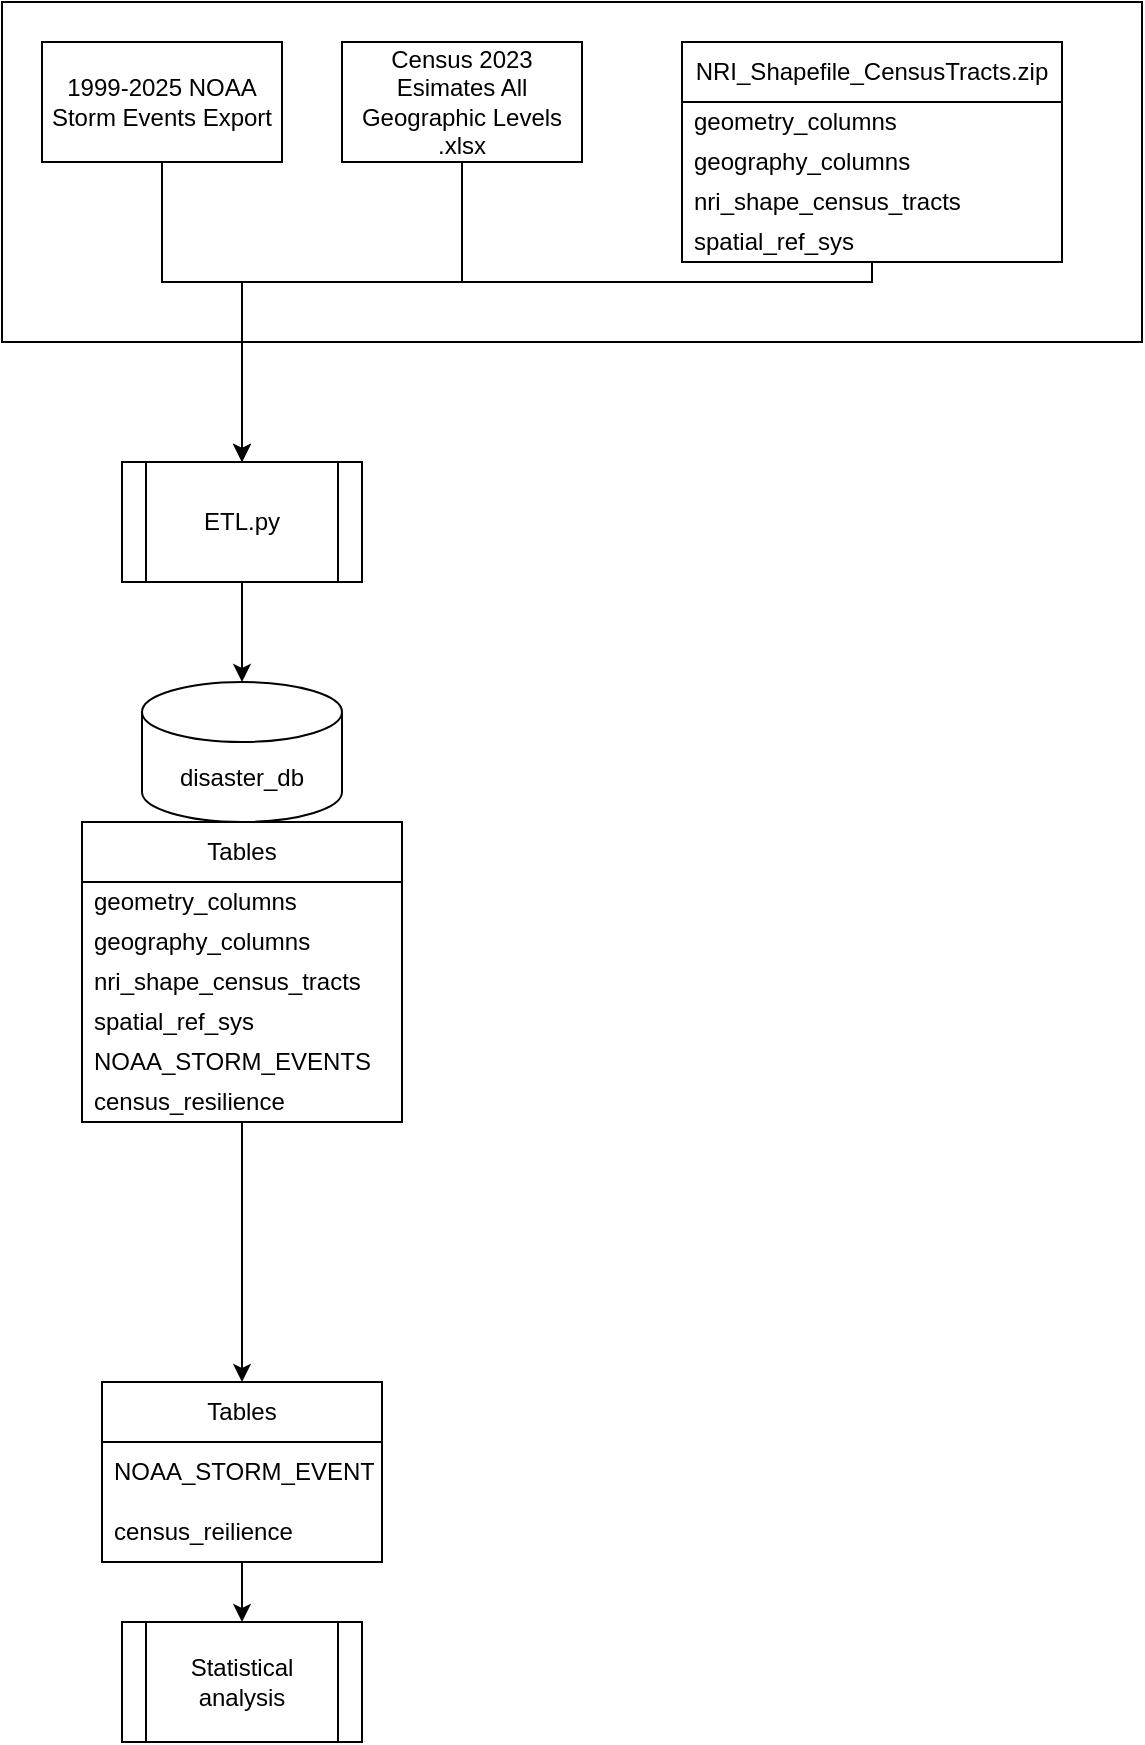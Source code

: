<mxfile>
    <diagram name="Page-1" id="h0xkWWKZ30QLPbIeoJYY">
        <mxGraphModel dx="932" dy="941" grid="1" gridSize="10" guides="1" tooltips="1" connect="1" arrows="1" fold="1" page="1" pageScale="1" pageWidth="850" pageHeight="1100" background="none" math="0" shadow="0">
            <root>
                <mxCell id="0"/>
                <mxCell id="1" parent="0"/>
                <mxCell id="hgfBhY_SI7VS0qbQf4od-2" value="" style="rounded=0;whiteSpace=wrap;html=1;fillColor=none;" parent="1" vertex="1">
                    <mxGeometry x="10" y="40" width="570" height="170" as="geometry"/>
                </mxCell>
                <mxCell id="hgfBhY_SI7VS0qbQf4od-1" value="disaster_db" style="shape=cylinder3;whiteSpace=wrap;html=1;boundedLbl=1;backgroundOutline=1;size=15;" parent="1" vertex="1">
                    <mxGeometry x="80" y="380" width="100" height="70" as="geometry"/>
                </mxCell>
                <mxCell id="hgfBhY_SI7VS0qbQf4od-40" style="edgeStyle=orthogonalEdgeStyle;rounded=0;orthogonalLoop=1;jettySize=auto;html=1;exitX=0.5;exitY=1;exitDx=0;exitDy=0;entryX=0.5;entryY=0;entryDx=0;entryDy=0;" parent="1" source="hgfBhY_SI7VS0qbQf4od-3" target="hgfBhY_SI7VS0qbQf4od-37" edge="1">
                    <mxGeometry relative="1" as="geometry">
                        <Array as="points">
                            <mxPoint x="90" y="180"/>
                            <mxPoint x="130" y="180"/>
                        </Array>
                    </mxGeometry>
                </mxCell>
                <mxCell id="hgfBhY_SI7VS0qbQf4od-3" value="1999-2025 NOAA Storm Events Export" style="rounded=0;whiteSpace=wrap;html=1;" parent="1" vertex="1">
                    <mxGeometry x="30" y="60" width="120" height="60" as="geometry"/>
                </mxCell>
                <mxCell id="hgfBhY_SI7VS0qbQf4od-38" style="edgeStyle=orthogonalEdgeStyle;rounded=0;orthogonalLoop=1;jettySize=auto;html=1;" parent="1" source="hgfBhY_SI7VS0qbQf4od-4" target="hgfBhY_SI7VS0qbQf4od-37" edge="1">
                    <mxGeometry relative="1" as="geometry">
                        <Array as="points">
                            <mxPoint x="130" y="180"/>
                        </Array>
                    </mxGeometry>
                </mxCell>
                <mxCell id="hgfBhY_SI7VS0qbQf4od-4" value="NRI_Shapefile_CensusTracts.zip" style="swimlane;fontStyle=0;childLayout=stackLayout;horizontal=1;startSize=30;horizontalStack=0;resizeParent=1;resizeParentMax=0;resizeLast=0;collapsible=1;marginBottom=0;whiteSpace=wrap;html=1;" parent="1" vertex="1">
                    <mxGeometry x="350" y="60" width="190" height="110" as="geometry">
                        <mxRectangle x="510" y="440" width="60" height="30" as="alternateBounds"/>
                    </mxGeometry>
                </mxCell>
                <mxCell id="hgfBhY_SI7VS0qbQf4od-5" value="geometry_columns" style="text;strokeColor=none;fillColor=none;align=left;verticalAlign=middle;spacingLeft=4;spacingRight=4;overflow=hidden;points=[[0,0.5],[1,0.5]];portConstraint=eastwest;rotatable=0;whiteSpace=wrap;html=1;" parent="hgfBhY_SI7VS0qbQf4od-4" vertex="1">
                    <mxGeometry y="30" width="190" height="20" as="geometry"/>
                </mxCell>
                <mxCell id="hgfBhY_SI7VS0qbQf4od-6" value="geography_columns" style="text;strokeColor=none;fillColor=none;align=left;verticalAlign=middle;spacingLeft=4;spacingRight=4;overflow=hidden;points=[[0,0.5],[1,0.5]];portConstraint=eastwest;rotatable=0;whiteSpace=wrap;html=1;" parent="hgfBhY_SI7VS0qbQf4od-4" vertex="1">
                    <mxGeometry y="50" width="190" height="20" as="geometry"/>
                </mxCell>
                <mxCell id="hgfBhY_SI7VS0qbQf4od-7" value="nri_shape_census_tracts&lt;div&gt;&lt;br&gt;&lt;/div&gt;&lt;div&gt;&lt;br&gt;&lt;/div&gt;" style="text;strokeColor=none;fillColor=none;align=left;verticalAlign=middle;spacingLeft=4;spacingRight=4;overflow=hidden;points=[[0,0.5],[1,0.5]];portConstraint=eastwest;rotatable=0;whiteSpace=wrap;html=1;" parent="hgfBhY_SI7VS0qbQf4od-4" vertex="1">
                    <mxGeometry y="70" width="190" height="20" as="geometry"/>
                </mxCell>
                <mxCell id="hgfBhY_SI7VS0qbQf4od-18" value="spatial_ref_sys" style="text;strokeColor=none;fillColor=none;align=left;verticalAlign=middle;spacingLeft=4;spacingRight=4;overflow=hidden;points=[[0,0.5],[1,0.5]];portConstraint=eastwest;rotatable=0;whiteSpace=wrap;html=1;" parent="hgfBhY_SI7VS0qbQf4od-4" vertex="1">
                    <mxGeometry y="90" width="190" height="20" as="geometry"/>
                </mxCell>
                <mxCell id="hgfBhY_SI7VS0qbQf4od-39" style="edgeStyle=orthogonalEdgeStyle;rounded=0;orthogonalLoop=1;jettySize=auto;html=1;" parent="1" source="hgfBhY_SI7VS0qbQf4od-9" edge="1">
                    <mxGeometry relative="1" as="geometry">
                        <mxPoint x="130" y="280" as="targetPoint"/>
                        <Array as="points">
                            <mxPoint x="240" y="180"/>
                            <mxPoint x="130" y="180"/>
                        </Array>
                    </mxGeometry>
                </mxCell>
                <mxCell id="hgfBhY_SI7VS0qbQf4od-9" value="Census 2023 Esimates All Geographic Levels .xlsx" style="rounded=0;whiteSpace=wrap;html=1;" parent="1" vertex="1">
                    <mxGeometry x="180" y="60" width="120" height="60" as="geometry"/>
                </mxCell>
                <mxCell id="hgfBhY_SI7VS0qbQf4od-35" style="edgeStyle=orthogonalEdgeStyle;rounded=0;orthogonalLoop=1;jettySize=auto;html=1;" parent="1" source="hgfBhY_SI7VS0qbQf4od-20" target="hgfBhY_SI7VS0qbQf4od-31" edge="1">
                    <mxGeometry relative="1" as="geometry"/>
                </mxCell>
                <mxCell id="hgfBhY_SI7VS0qbQf4od-20" value="Tables" style="swimlane;fontStyle=0;childLayout=stackLayout;horizontal=1;startSize=30;horizontalStack=0;resizeParent=1;resizeParentMax=0;resizeLast=0;collapsible=1;marginBottom=0;whiteSpace=wrap;html=1;" parent="1" vertex="1">
                    <mxGeometry x="50" y="450" width="160" height="150" as="geometry">
                        <mxRectangle x="510" y="440" width="60" height="30" as="alternateBounds"/>
                    </mxGeometry>
                </mxCell>
                <mxCell id="hgfBhY_SI7VS0qbQf4od-21" value="geometry_columns" style="text;strokeColor=none;fillColor=none;align=left;verticalAlign=middle;spacingLeft=4;spacingRight=4;overflow=hidden;points=[[0,0.5],[1,0.5]];portConstraint=eastwest;rotatable=0;whiteSpace=wrap;html=1;" parent="hgfBhY_SI7VS0qbQf4od-20" vertex="1">
                    <mxGeometry y="30" width="160" height="20" as="geometry"/>
                </mxCell>
                <mxCell id="hgfBhY_SI7VS0qbQf4od-22" value="geography_columns" style="text;strokeColor=none;fillColor=none;align=left;verticalAlign=middle;spacingLeft=4;spacingRight=4;overflow=hidden;points=[[0,0.5],[1,0.5]];portConstraint=eastwest;rotatable=0;whiteSpace=wrap;html=1;" parent="hgfBhY_SI7VS0qbQf4od-20" vertex="1">
                    <mxGeometry y="50" width="160" height="20" as="geometry"/>
                </mxCell>
                <mxCell id="hgfBhY_SI7VS0qbQf4od-23" value="nri_shape_census_tracts&lt;div&gt;&lt;br&gt;&lt;/div&gt;&lt;div&gt;&lt;br&gt;&lt;/div&gt;" style="text;strokeColor=none;fillColor=none;align=left;verticalAlign=middle;spacingLeft=4;spacingRight=4;overflow=hidden;points=[[0,0.5],[1,0.5]];portConstraint=eastwest;rotatable=0;whiteSpace=wrap;html=1;" parent="hgfBhY_SI7VS0qbQf4od-20" vertex="1">
                    <mxGeometry y="70" width="160" height="20" as="geometry"/>
                </mxCell>
                <mxCell id="hgfBhY_SI7VS0qbQf4od-25" value="spatial_ref_sys" style="text;strokeColor=none;fillColor=none;align=left;verticalAlign=middle;spacingLeft=4;spacingRight=4;overflow=hidden;points=[[0,0.5],[1,0.5]];portConstraint=eastwest;rotatable=0;whiteSpace=wrap;html=1;" parent="hgfBhY_SI7VS0qbQf4od-20" vertex="1">
                    <mxGeometry y="90" width="160" height="20" as="geometry"/>
                </mxCell>
                <mxCell id="hgfBhY_SI7VS0qbQf4od-26" value="NOAA_STORM_EVENTS" style="text;strokeColor=none;fillColor=none;align=left;verticalAlign=middle;spacingLeft=4;spacingRight=4;overflow=hidden;points=[[0,0.5],[1,0.5]];portConstraint=eastwest;rotatable=0;whiteSpace=wrap;html=1;" parent="hgfBhY_SI7VS0qbQf4od-20" vertex="1">
                    <mxGeometry y="110" width="160" height="20" as="geometry"/>
                </mxCell>
                <mxCell id="hgfBhY_SI7VS0qbQf4od-27" value="census_resilience" style="text;strokeColor=none;fillColor=none;align=left;verticalAlign=middle;spacingLeft=4;spacingRight=4;overflow=hidden;points=[[0,0.5],[1,0.5]];portConstraint=eastwest;rotatable=0;whiteSpace=wrap;html=1;" parent="hgfBhY_SI7VS0qbQf4od-20" vertex="1">
                    <mxGeometry y="130" width="160" height="20" as="geometry"/>
                </mxCell>
                <mxCell id="hgfBhY_SI7VS0qbQf4od-29" value="Statistical analysis" style="shape=process;whiteSpace=wrap;html=1;backgroundOutline=1;" parent="1" vertex="1">
                    <mxGeometry x="70" y="850" width="120" height="60" as="geometry"/>
                </mxCell>
                <mxCell id="hgfBhY_SI7VS0qbQf4od-36" style="edgeStyle=orthogonalEdgeStyle;rounded=0;orthogonalLoop=1;jettySize=auto;html=1;" parent="1" source="hgfBhY_SI7VS0qbQf4od-31" target="hgfBhY_SI7VS0qbQf4od-29" edge="1">
                    <mxGeometry relative="1" as="geometry"/>
                </mxCell>
                <mxCell id="hgfBhY_SI7VS0qbQf4od-31" value="Tables" style="swimlane;fontStyle=0;childLayout=stackLayout;horizontal=1;startSize=30;horizontalStack=0;resizeParent=1;resizeParentMax=0;resizeLast=0;collapsible=1;marginBottom=0;whiteSpace=wrap;html=1;" parent="1" vertex="1">
                    <mxGeometry x="60" y="730" width="140" height="90" as="geometry"/>
                </mxCell>
                <mxCell id="hgfBhY_SI7VS0qbQf4od-32" value="NOAA_STORM_EVENTS" style="text;strokeColor=none;fillColor=none;align=left;verticalAlign=middle;spacingLeft=4;spacingRight=4;overflow=hidden;points=[[0,0.5],[1,0.5]];portConstraint=eastwest;rotatable=0;whiteSpace=wrap;html=1;" parent="hgfBhY_SI7VS0qbQf4od-31" vertex="1">
                    <mxGeometry y="30" width="140" height="30" as="geometry"/>
                </mxCell>
                <mxCell id="hgfBhY_SI7VS0qbQf4od-33" value="census_reilience" style="text;strokeColor=none;fillColor=none;align=left;verticalAlign=middle;spacingLeft=4;spacingRight=4;overflow=hidden;points=[[0,0.5],[1,0.5]];portConstraint=eastwest;rotatable=0;whiteSpace=wrap;html=1;" parent="hgfBhY_SI7VS0qbQf4od-31" vertex="1">
                    <mxGeometry y="60" width="140" height="30" as="geometry"/>
                </mxCell>
                <mxCell id="hgfBhY_SI7VS0qbQf4od-37" value="ETL.py" style="shape=process;whiteSpace=wrap;html=1;backgroundOutline=1;" parent="1" vertex="1">
                    <mxGeometry x="70" y="270" width="120" height="60" as="geometry"/>
                </mxCell>
                <mxCell id="hgfBhY_SI7VS0qbQf4od-41" style="edgeStyle=orthogonalEdgeStyle;rounded=0;orthogonalLoop=1;jettySize=auto;html=1;exitX=0.5;exitY=1;exitDx=0;exitDy=0;entryX=0.5;entryY=0;entryDx=0;entryDy=0;entryPerimeter=0;" parent="1" source="hgfBhY_SI7VS0qbQf4od-37" target="hgfBhY_SI7VS0qbQf4od-1" edge="1">
                    <mxGeometry relative="1" as="geometry"/>
                </mxCell>
            </root>
        </mxGraphModel>
    </diagram>
</mxfile>